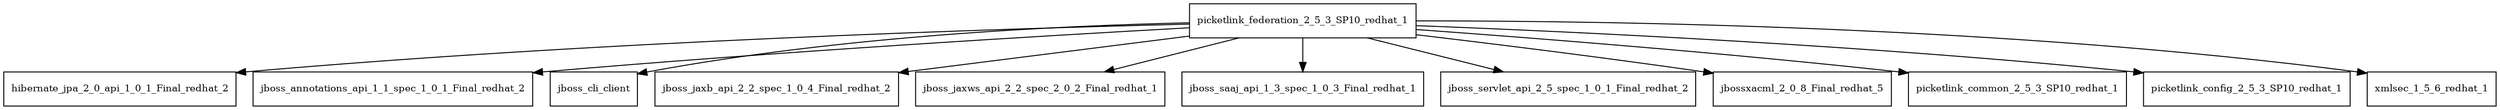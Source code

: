 digraph picketlink_federation_2_5_3_SP10_redhat_1_dependencies {
  node [shape = box, fontsize=10.0];
  picketlink_federation_2_5_3_SP10_redhat_1 -> hibernate_jpa_2_0_api_1_0_1_Final_redhat_2;
  picketlink_federation_2_5_3_SP10_redhat_1 -> jboss_annotations_api_1_1_spec_1_0_1_Final_redhat_2;
  picketlink_federation_2_5_3_SP10_redhat_1 -> jboss_cli_client;
  picketlink_federation_2_5_3_SP10_redhat_1 -> jboss_jaxb_api_2_2_spec_1_0_4_Final_redhat_2;
  picketlink_federation_2_5_3_SP10_redhat_1 -> jboss_jaxws_api_2_2_spec_2_0_2_Final_redhat_1;
  picketlink_federation_2_5_3_SP10_redhat_1 -> jboss_saaj_api_1_3_spec_1_0_3_Final_redhat_1;
  picketlink_federation_2_5_3_SP10_redhat_1 -> jboss_servlet_api_2_5_spec_1_0_1_Final_redhat_2;
  picketlink_federation_2_5_3_SP10_redhat_1 -> jbossxacml_2_0_8_Final_redhat_5;
  picketlink_federation_2_5_3_SP10_redhat_1 -> picketlink_common_2_5_3_SP10_redhat_1;
  picketlink_federation_2_5_3_SP10_redhat_1 -> picketlink_config_2_5_3_SP10_redhat_1;
  picketlink_federation_2_5_3_SP10_redhat_1 -> xmlsec_1_5_6_redhat_1;
}
